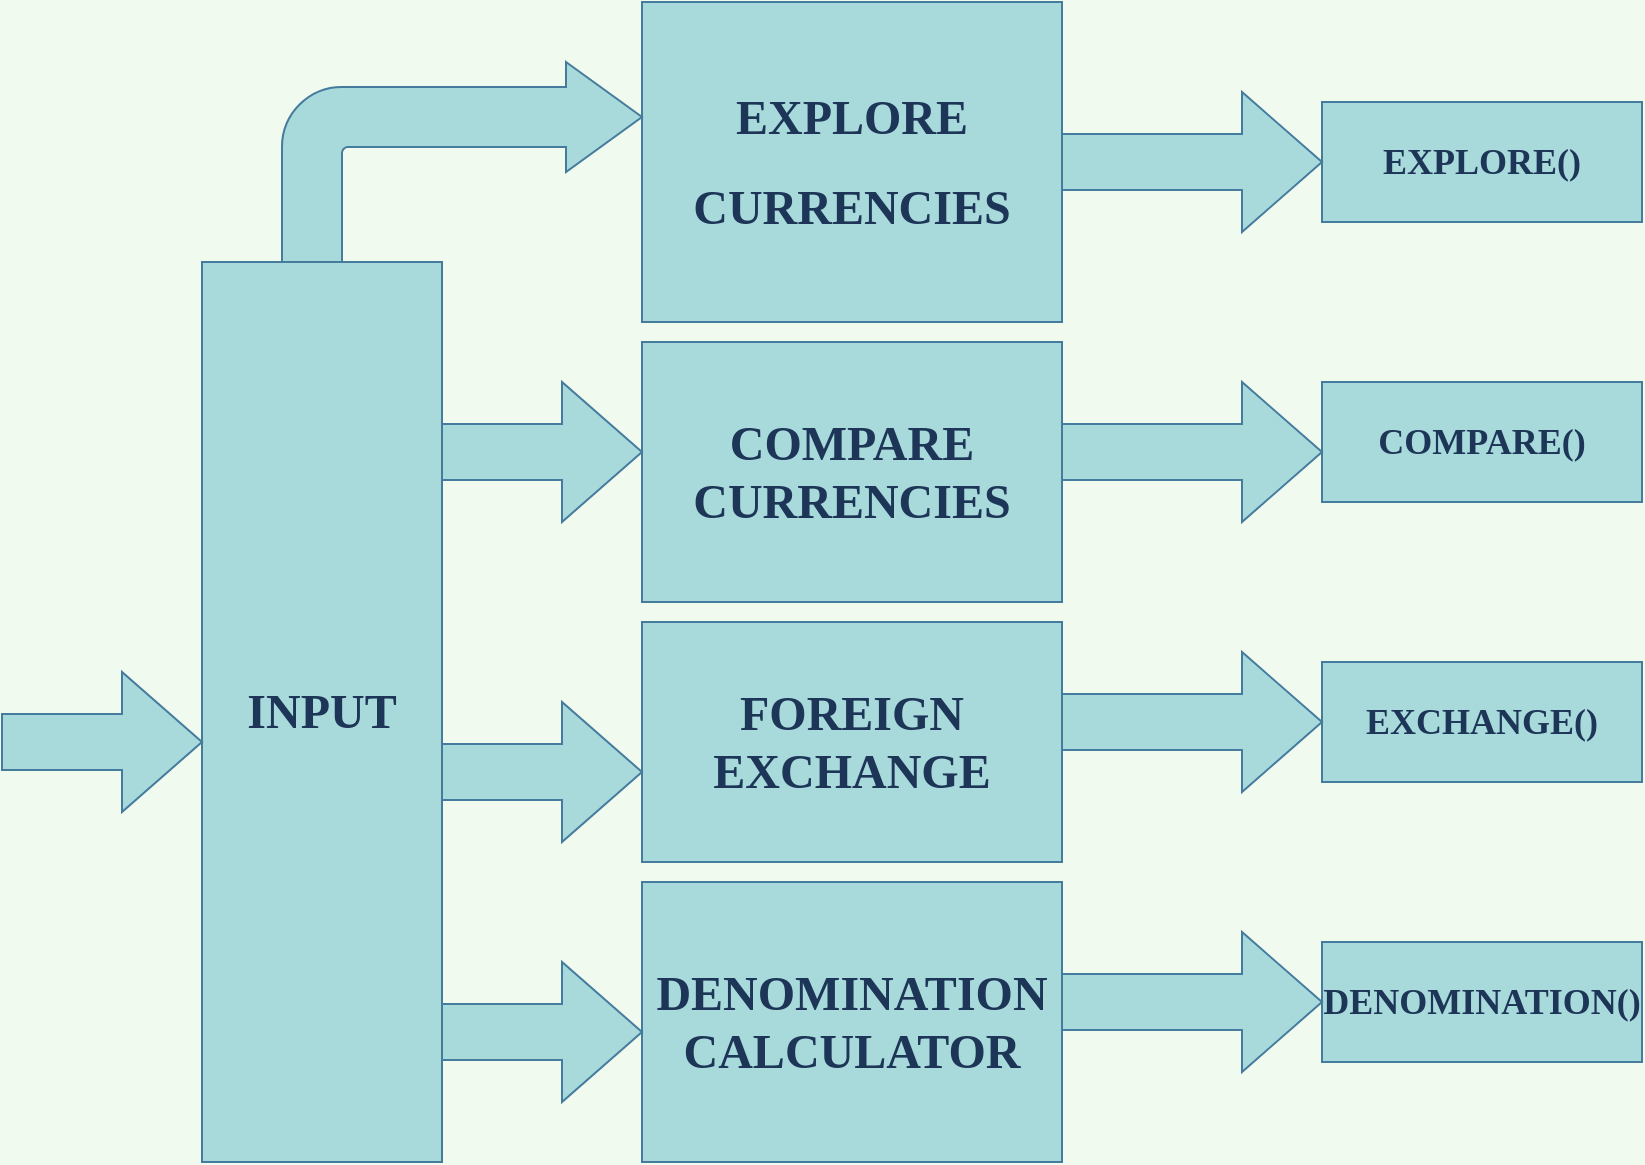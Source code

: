 <mxfile version="17.2.4" type="github">
  <diagram id="URYGkIO5TE_PymIkEBGs" name="Page-1">
    <mxGraphModel dx="1888" dy="1589" grid="1" gridSize="10" guides="1" tooltips="1" connect="1" arrows="1" fold="1" page="1" pageScale="1" pageWidth="850" pageHeight="1100" background="#F1FAEE" math="0" shadow="0">
      <root>
        <mxCell id="0" />
        <mxCell id="1" parent="0" />
        <mxCell id="-ZSanLfW78OP9E_CcbMY-1" value="&lt;h1&gt;&lt;font face=&quot;Times New Roman&quot;&gt;INPUT&lt;/font&gt;&lt;/h1&gt;" style="rounded=0;whiteSpace=wrap;html=1;fillColor=#A8DADC;strokeColor=#457B9D;fontColor=#1D3557;" vertex="1" parent="1">
          <mxGeometry x="40" y="120" width="120" height="450" as="geometry" />
        </mxCell>
        <mxCell id="-ZSanLfW78OP9E_CcbMY-2" value="&lt;h1&gt;&lt;font face=&quot;Times New Roman&quot;&gt;EXPLORE&lt;/font&gt;&lt;/h1&gt;&lt;h1&gt;&lt;font face=&quot;Times New Roman&quot;&gt;CURRENCIES&lt;/font&gt;&lt;/h1&gt;" style="rounded=0;whiteSpace=wrap;html=1;fillColor=#A8DADC;strokeColor=#457B9D;fontColor=#1D3557;" vertex="1" parent="1">
          <mxGeometry x="260" y="-10" width="210" height="160" as="geometry" />
        </mxCell>
        <mxCell id="-ZSanLfW78OP9E_CcbMY-3" value="&lt;h1&gt;&lt;font face=&quot;Times New Roman&quot;&gt;COMPARE CURRENCIES&lt;/font&gt;&lt;/h1&gt;" style="rounded=0;whiteSpace=wrap;html=1;fillColor=#A8DADC;strokeColor=#457B9D;fontColor=#1D3557;" vertex="1" parent="1">
          <mxGeometry x="260" y="160" width="210" height="130" as="geometry" />
        </mxCell>
        <mxCell id="-ZSanLfW78OP9E_CcbMY-4" value="&lt;h1&gt;&lt;font face=&quot;Times New Roman&quot;&gt;FOREIGN EXCHANGE&lt;/font&gt;&lt;/h1&gt;" style="rounded=0;whiteSpace=wrap;html=1;fillColor=#A8DADC;strokeColor=#457B9D;fontColor=#1D3557;" vertex="1" parent="1">
          <mxGeometry x="260" y="300" width="210" height="120" as="geometry" />
        </mxCell>
        <mxCell id="-ZSanLfW78OP9E_CcbMY-5" value="&lt;h1&gt;&lt;font face=&quot;Times New Roman&quot;&gt;DENOMINATION CALCULATOR&lt;/font&gt;&lt;/h1&gt;" style="rounded=0;whiteSpace=wrap;html=1;fillColor=#A8DADC;strokeColor=#457B9D;fontColor=#1D3557;" vertex="1" parent="1">
          <mxGeometry x="260" y="430" width="210" height="140" as="geometry" />
        </mxCell>
        <mxCell id="-ZSanLfW78OP9E_CcbMY-6" value="&lt;h2&gt;&lt;font face=&quot;Times New Roman&quot;&gt;EXPLORE()&lt;/font&gt;&lt;/h2&gt;" style="rounded=0;whiteSpace=wrap;html=1;fillColor=#A8DADC;strokeColor=#457B9D;fontColor=#1D3557;" vertex="1" parent="1">
          <mxGeometry x="600" y="40" width="160" height="60" as="geometry" />
        </mxCell>
        <mxCell id="-ZSanLfW78OP9E_CcbMY-7" value="&lt;h2&gt;&lt;font face=&quot;Times New Roman&quot;&gt;COMPARE()&lt;/font&gt;&lt;/h2&gt;" style="rounded=0;whiteSpace=wrap;html=1;fillColor=#A8DADC;strokeColor=#457B9D;fontColor=#1D3557;" vertex="1" parent="1">
          <mxGeometry x="600" y="180" width="160" height="60" as="geometry" />
        </mxCell>
        <mxCell id="-ZSanLfW78OP9E_CcbMY-8" value="&lt;h2&gt;&lt;font face=&quot;Times New Roman&quot;&gt;EXCHANGE()&lt;/font&gt;&lt;/h2&gt;" style="rounded=0;whiteSpace=wrap;html=1;fillColor=#A8DADC;strokeColor=#457B9D;fontColor=#1D3557;" vertex="1" parent="1">
          <mxGeometry x="600" y="320" width="160" height="60" as="geometry" />
        </mxCell>
        <mxCell id="-ZSanLfW78OP9E_CcbMY-9" value="&lt;h2&gt;&lt;font face=&quot;Times New Roman&quot;&gt;DENOMINATION()&lt;/font&gt;&lt;/h2&gt;" style="rounded=0;whiteSpace=wrap;html=1;fillColor=#A8DADC;strokeColor=#457B9D;fontColor=#1D3557;" vertex="1" parent="1">
          <mxGeometry x="600" y="460" width="160" height="60" as="geometry" />
        </mxCell>
        <mxCell id="-ZSanLfW78OP9E_CcbMY-11" value="" style="html=1;shadow=0;dashed=0;align=center;verticalAlign=middle;shape=mxgraph.arrows2.arrow;dy=0.6;dx=40;notch=0;fontFamily=Times New Roman;fillColor=#A8DADC;strokeColor=#457B9D;fontColor=#1D3557;" vertex="1" parent="1">
          <mxGeometry x="-60" y="325" width="100" height="70" as="geometry" />
        </mxCell>
        <mxCell id="-ZSanLfW78OP9E_CcbMY-12" value="" style="html=1;shadow=0;dashed=0;align=center;verticalAlign=middle;shape=mxgraph.arrows2.bendArrow;dy=15;dx=38;notch=0;arrowHead=55;rounded=1;fontFamily=Times New Roman;fillColor=#A8DADC;strokeColor=#457B9D;fontColor=#1D3557;" vertex="1" parent="1">
          <mxGeometry x="80" y="20" width="180" height="100" as="geometry" />
        </mxCell>
        <mxCell id="-ZSanLfW78OP9E_CcbMY-13" value="" style="html=1;shadow=0;dashed=0;align=center;verticalAlign=middle;shape=mxgraph.arrows2.arrow;dy=0.6;dx=40;notch=0;fontFamily=Times New Roman;fillColor=#A8DADC;strokeColor=#457B9D;fontColor=#1D3557;" vertex="1" parent="1">
          <mxGeometry x="160" y="180" width="100" height="70" as="geometry" />
        </mxCell>
        <mxCell id="-ZSanLfW78OP9E_CcbMY-25" value="" style="html=1;shadow=0;dashed=0;align=center;verticalAlign=middle;shape=mxgraph.arrows2.arrow;dy=0.6;dx=40;notch=0;fontFamily=Times New Roman;fillColor=#A8DADC;strokeColor=#457B9D;fontColor=#1D3557;" vertex="1" parent="1">
          <mxGeometry x="160" y="340" width="100" height="70" as="geometry" />
        </mxCell>
        <mxCell id="-ZSanLfW78OP9E_CcbMY-26" value="" style="html=1;shadow=0;dashed=0;align=center;verticalAlign=middle;shape=mxgraph.arrows2.arrow;dy=0.6;dx=40;notch=0;fontFamily=Times New Roman;fillColor=#A8DADC;strokeColor=#457B9D;fontColor=#1D3557;" vertex="1" parent="1">
          <mxGeometry x="160" y="470" width="100" height="70" as="geometry" />
        </mxCell>
        <mxCell id="-ZSanLfW78OP9E_CcbMY-29" value="" style="html=1;shadow=0;dashed=0;align=center;verticalAlign=middle;shape=mxgraph.arrows2.arrow;dy=0.6;dx=40;notch=0;fontFamily=Times New Roman;fillColor=#A8DADC;strokeColor=#457B9D;fontColor=#1D3557;" vertex="1" parent="1">
          <mxGeometry x="470" y="35" width="130" height="70" as="geometry" />
        </mxCell>
        <mxCell id="-ZSanLfW78OP9E_CcbMY-30" value="" style="html=1;shadow=0;dashed=0;align=center;verticalAlign=middle;shape=mxgraph.arrows2.arrow;dy=0.6;dx=40;notch=0;fontFamily=Times New Roman;fillColor=#A8DADC;strokeColor=#457B9D;fontColor=#1D3557;" vertex="1" parent="1">
          <mxGeometry x="470" y="180" width="130" height="70" as="geometry" />
        </mxCell>
        <mxCell id="-ZSanLfW78OP9E_CcbMY-31" value="" style="html=1;shadow=0;dashed=0;align=center;verticalAlign=middle;shape=mxgraph.arrows2.arrow;dy=0.6;dx=40;notch=0;fontFamily=Times New Roman;fillColor=#A8DADC;strokeColor=#457B9D;fontColor=#1D3557;" vertex="1" parent="1">
          <mxGeometry x="470" y="315" width="130" height="70" as="geometry" />
        </mxCell>
        <mxCell id="-ZSanLfW78OP9E_CcbMY-32" value="" style="html=1;shadow=0;dashed=0;align=center;verticalAlign=middle;shape=mxgraph.arrows2.arrow;dy=0.6;dx=40;notch=0;fontFamily=Times New Roman;fillColor=#A8DADC;strokeColor=#457B9D;fontColor=#1D3557;" vertex="1" parent="1">
          <mxGeometry x="470" y="455" width="130" height="70" as="geometry" />
        </mxCell>
      </root>
    </mxGraphModel>
  </diagram>
</mxfile>
